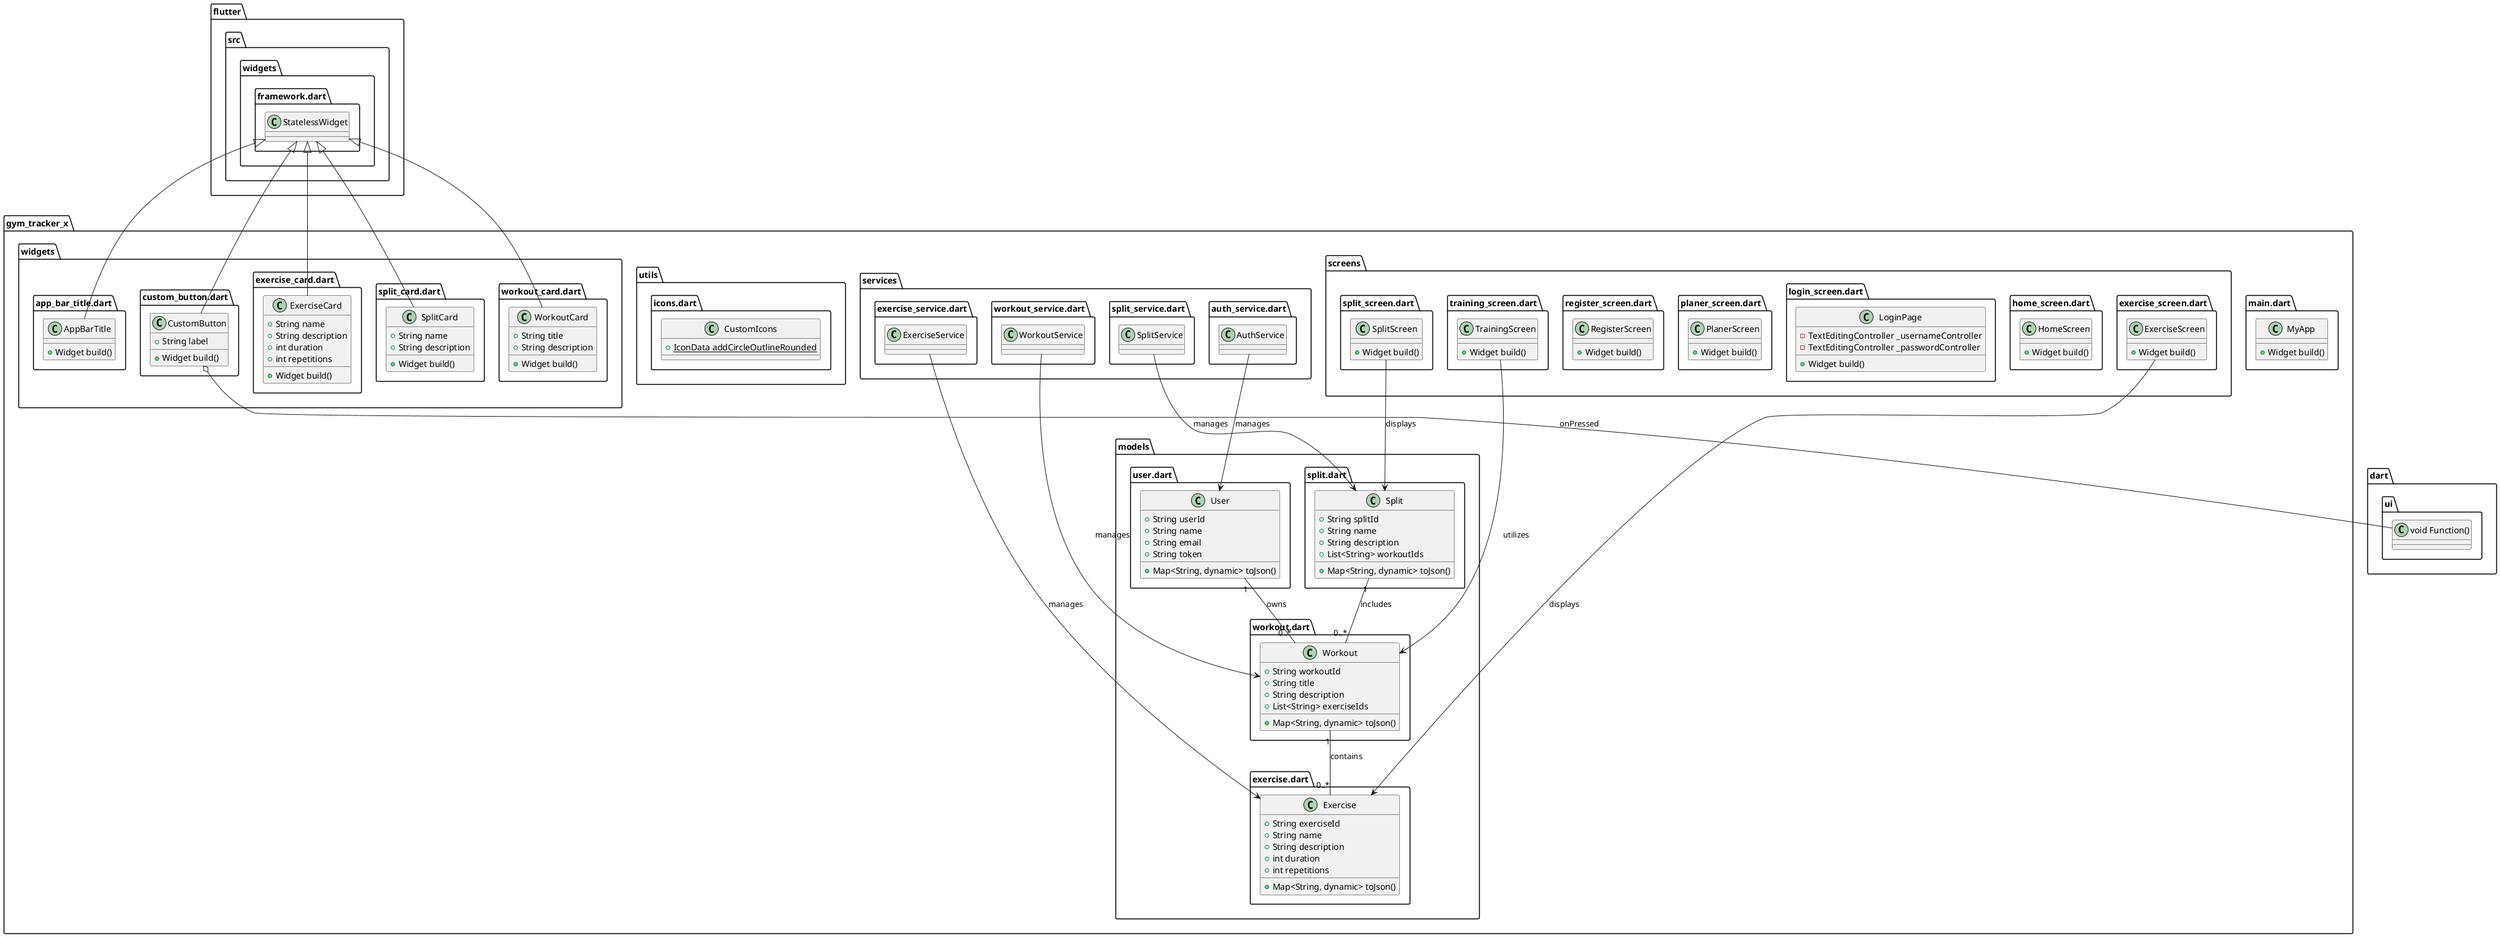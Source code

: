 @startuml
set namespaceSeparator ::

class "gym_tracker_x::main.dart::MyApp" {
  +Widget build()
}

class "gym_tracker_x::models::exercise.dart::Exercise" {
  +String exerciseId
  +String name
  +String description
  +int duration
  +int repetitions
  +Map<String, dynamic> toJson()
}

class "gym_tracker_x::models::split.dart::Split" {
  +String splitId
  +String name
  +String description
  +List<String> workoutIds
  +Map<String, dynamic> toJson()
}

class "gym_tracker_x::models::user.dart::User" {
  +String userId
  +String name
  +String email
  +String token
  +Map<String, dynamic> toJson()
}

class "gym_tracker_x::models::workout.dart::Workout" {
  +String workoutId
  +String title
  +String description
  +List<String> exerciseIds
  +Map<String, dynamic> toJson()
}

class "gym_tracker_x::screens::exercise_screen.dart::ExerciseScreen" {
  +Widget build()
}

class "gym_tracker_x::screens::home_screen.dart::HomeScreen" {
  +Widget build()
}

class "gym_tracker_x::screens::login_screen.dart::LoginPage" {
  -TextEditingController _usernameController
  -TextEditingController _passwordController
  +Widget build()
}

class "gym_tracker_x::screens::planer_screen.dart::PlanerScreen" {
  +Widget build()
}

class "gym_tracker_x::screens::register_screen.dart::RegisterScreen" {
  +Widget build()
}

class "gym_tracker_x::screens::split_screen.dart::SplitScreen" {
  +Widget build()
}

class "gym_tracker_x::screens::training_screen.dart::TrainingScreen" {
  +Widget build()
}

class "gym_tracker_x::services::auth_service.dart::AuthService" {
}

class "gym_tracker_x::services::exercise_service.dart::ExerciseService" {
}

class "gym_tracker_x::services::split_service.dart::SplitService" {
}

class "gym_tracker_x::services::workout_service.dart::WorkoutService" {
}

class "gym_tracker_x::utils::icons.dart::CustomIcons" {
  {static} +IconData addCircleOutlineRounded
}

class "gym_tracker_x::widgets::app_bar_title.dart::AppBarTitle" {
  +Widget build()
}

class "gym_tracker_x::widgets::custom_button.dart::CustomButton" {
  +String label
  +Widget build()
}

class "gym_tracker_x::widgets::exercise_card.dart::ExerciseCard" {
  +String name
  +String description
  +int duration
  +int repetitions
  +Widget build()
}

class "gym_tracker_x::widgets::split_card.dart::SplitCard" {
  +String name
  +String description
  +Widget build()
}

class "gym_tracker_x::widgets::workout_card.dart::WorkoutCard" {
  +String title
  +String description
  +Widget build()
}

User "1" -- "0..*" Workout : owns
Workout "1" -- "0..*" Exercise : contains
Split "1" -- "0..*" Workout : includes
ExerciseScreen --> Exercise : displays
SplitScreen --> Split : displays
TrainingScreen --> Workout : utilizes
AuthService --> User : manages
ExerciseService --> Exercise : manages
SplitService --> Split : manages
WorkoutService --> Workout : manages

"flutter::src::widgets::framework.dart::StatelessWidget" <|-- "gym_tracker_x::widgets::exercise_card.dart::ExerciseCard"
"flutter::src::widgets::framework.dart::StatelessWidget" <|-- "gym_tracker_x::widgets::split_card.dart::SplitCard"
"flutter::src::widgets::framework.dart::StatelessWidget" <|-- "gym_tracker_x::widgets::workout_card.dart::WorkoutCard"
"flutter::src::widgets::framework.dart::StatelessWidget" <|-- "gym_tracker_x::widgets::app_bar_title.dart::AppBarTitle"
"flutter::src::widgets::framework.dart::StatelessWidget" <|-- "gym_tracker_x::widgets::custom_button.dart::CustomButton"

"gym_tracker_x::widgets::custom_button.dart::CustomButton" o-- "dart::ui::void Function()" : onPressed
@enduml
